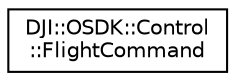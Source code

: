digraph "Graphical Class Hierarchy"
{
 // INTERACTIVE_SVG=YES
 // LATEX_PDF_SIZE
  edge [fontname="Helvetica",fontsize="10",labelfontname="Helvetica",labelfontsize="10"];
  node [fontname="Helvetica",fontsize="10",shape=record];
  rankdir="LR";
  Node0 [label="DJI::OSDK::Control\l::FlightCommand",height=0.2,width=0.4,color="black", fillcolor="white", style="filled",URL="$classDJI_1_1OSDK_1_1Control_1_1FlightCommand.html",tooltip="Flight control commands."];
}
